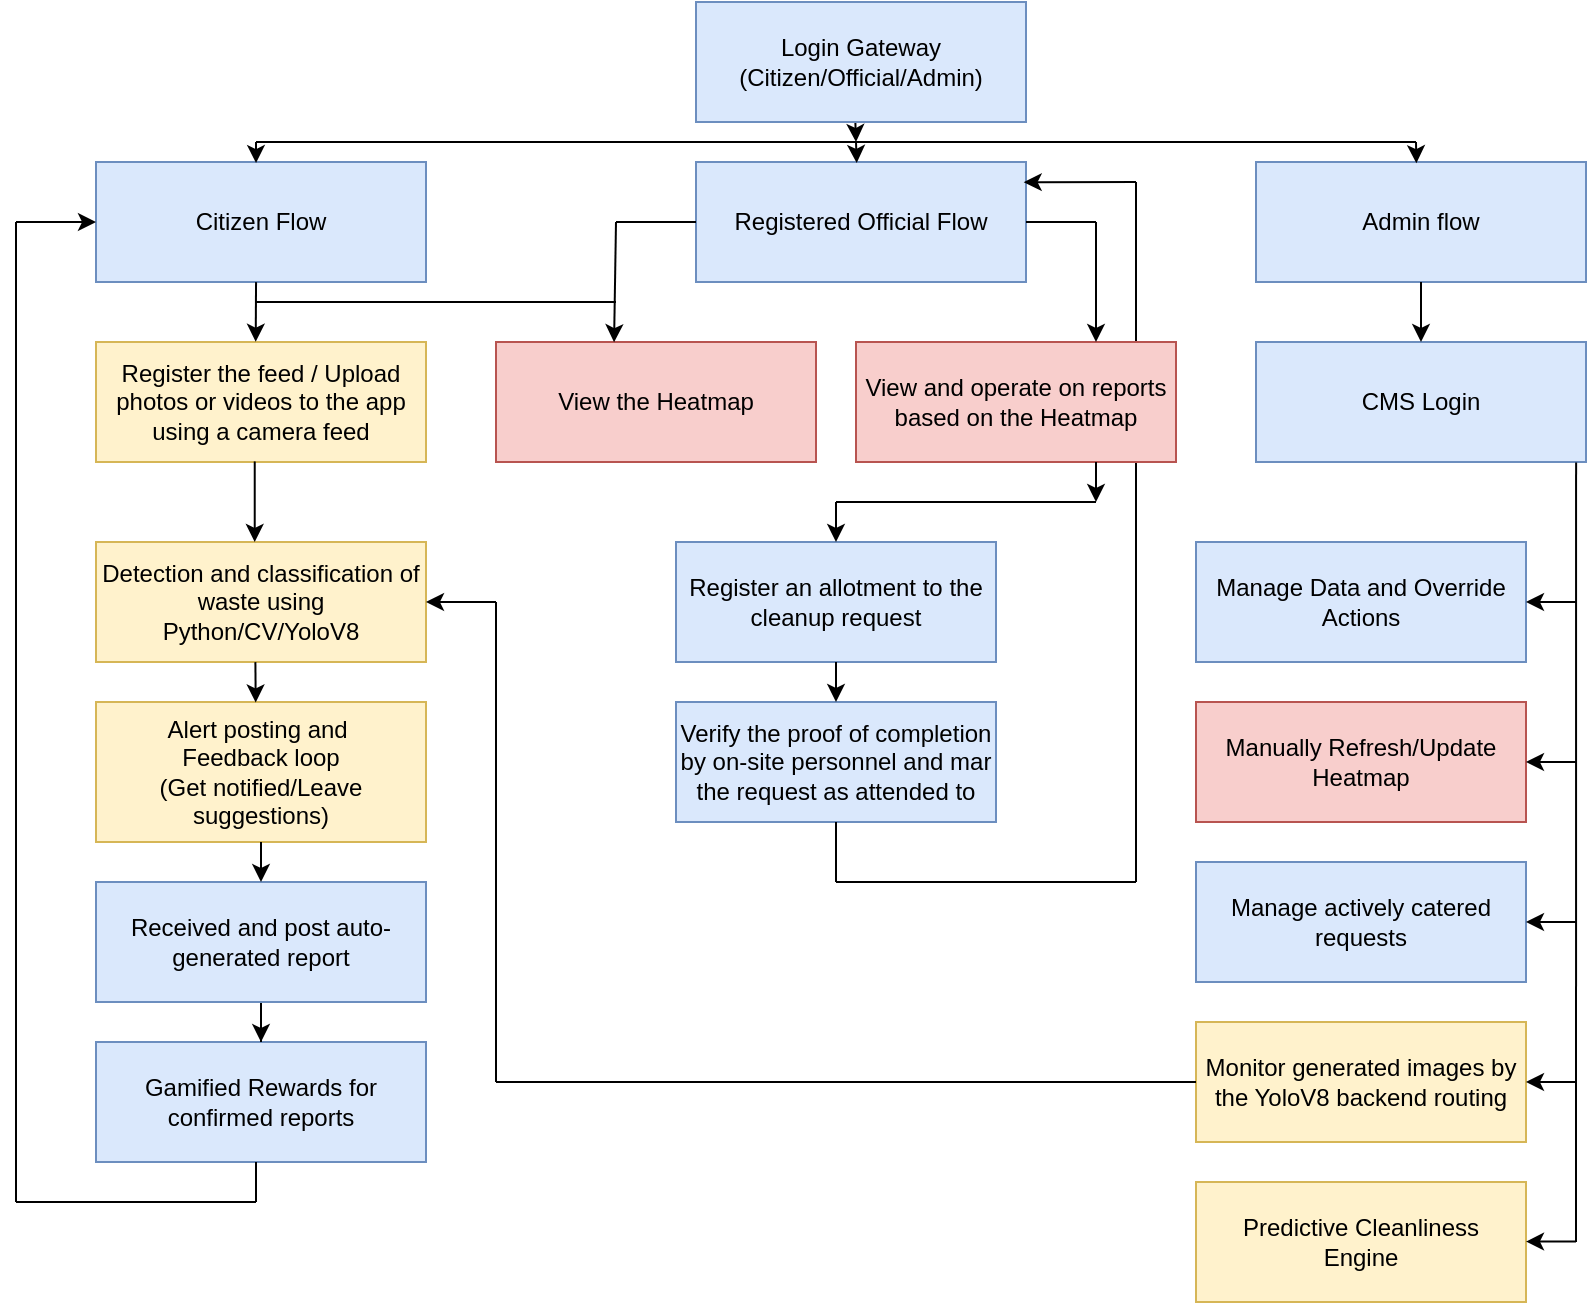 <mxfile version="28.0.7">
  <diagram name="Page-1" id="RyT796LHBtlwFpkHGxZ0">
    <mxGraphModel dx="1426" dy="743" grid="1" gridSize="10" guides="1" tooltips="1" connect="1" arrows="1" fold="1" page="1" pageScale="1" pageWidth="850" pageHeight="1100" math="0" shadow="0">
      <root>
        <mxCell id="0" />
        <mxCell id="1" parent="0" />
        <mxCell id="6ueODUvImwOHwKbPPp0Y-63" value="" style="endArrow=none;html=1;rounded=0;" parent="1" edge="1">
          <mxGeometry width="50" height="50" relative="1" as="geometry">
            <mxPoint x="600" y="480" as="sourcePoint" />
            <mxPoint x="600" y="130" as="targetPoint" />
          </mxGeometry>
        </mxCell>
        <mxCell id="6ueODUvImwOHwKbPPp0Y-1" value="Login Gateway&lt;div&gt;(Citizen/Official/&lt;span style=&quot;background-color: transparent; color: light-dark(rgb(0, 0, 0), rgb(255, 255, 255));&quot;&gt;Admin)&lt;/span&gt;&lt;/div&gt;" style="rounded=0;whiteSpace=wrap;html=1;fillColor=#dae8fc;strokeColor=#6c8ebf;" parent="1" vertex="1">
          <mxGeometry x="380" y="40" width="165" height="60" as="geometry" />
        </mxCell>
        <mxCell id="6ueODUvImwOHwKbPPp0Y-2" value="Register the feed / Upload photos or videos to the app using a camera feed" style="rounded=0;whiteSpace=wrap;html=1;fillColor=#fff2cc;strokeColor=#d6b656;" parent="1" vertex="1">
          <mxGeometry x="80" y="210" width="165" height="60" as="geometry" />
        </mxCell>
        <mxCell id="6ueODUvImwOHwKbPPp0Y-3" value="Registered Official Flow" style="rounded=0;whiteSpace=wrap;html=1;fillColor=#dae8fc;strokeColor=#6c8ebf;" parent="1" vertex="1">
          <mxGeometry x="380" y="120" width="165" height="60" as="geometry" />
        </mxCell>
        <mxCell id="6ueODUvImwOHwKbPPp0Y-4" value="Admin flow" style="rounded=0;whiteSpace=wrap;html=1;fillColor=#dae8fc;strokeColor=#6c8ebf;" parent="1" vertex="1">
          <mxGeometry x="660" y="120" width="165" height="60" as="geometry" />
        </mxCell>
        <mxCell id="6ueODUvImwOHwKbPPp0Y-5" value="Citizen Flow" style="rounded=0;whiteSpace=wrap;html=1;fillColor=#dae8fc;strokeColor=#6c8ebf;" parent="1" vertex="1">
          <mxGeometry x="80" y="120" width="165" height="60" as="geometry" />
        </mxCell>
        <mxCell id="6ueODUvImwOHwKbPPp0Y-6" value="View the Heatmap" style="rounded=0;whiteSpace=wrap;html=1;fillColor=#f8cecc;strokeColor=#b85450;" parent="1" vertex="1">
          <mxGeometry x="280" y="210" width="160" height="60" as="geometry" />
        </mxCell>
        <mxCell id="6ueODUvImwOHwKbPPp0Y-7" value="Alert posting and&amp;nbsp;&lt;div&gt;Feedback loop&lt;div&gt;(Get notified/Leave suggestions)&lt;/div&gt;&lt;/div&gt;" style="rounded=0;whiteSpace=wrap;html=1;fillColor=#fff2cc;strokeColor=#d6b656;" parent="1" vertex="1">
          <mxGeometry x="80" y="390" width="165" height="70" as="geometry" />
        </mxCell>
        <mxCell id="6ueODUvImwOHwKbPPp0Y-8" value="Gamified Rewards for confirmed reports" style="rounded=0;whiteSpace=wrap;html=1;fillColor=#dae8fc;strokeColor=#6c8ebf;" parent="1" vertex="1">
          <mxGeometry x="80" y="560" width="165" height="60" as="geometry" />
        </mxCell>
        <mxCell id="6ueODUvImwOHwKbPPp0Y-9" value="View and operate on reports based on the Heatmap" style="rounded=0;whiteSpace=wrap;html=1;fillColor=#f8cecc;strokeColor=#b85450;" parent="1" vertex="1">
          <mxGeometry x="460" y="210" width="160" height="60" as="geometry" />
        </mxCell>
        <mxCell id="6ueODUvImwOHwKbPPp0Y-10" value="Register an allotment to the cleanup request" style="rounded=0;whiteSpace=wrap;html=1;fillColor=#dae8fc;strokeColor=#6c8ebf;" parent="1" vertex="1">
          <mxGeometry x="370" y="310" width="160" height="60" as="geometry" />
        </mxCell>
        <mxCell id="6ueODUvImwOHwKbPPp0Y-11" value="Verify the proof of completion by on-site personnel and mar the request as attended to" style="rounded=0;whiteSpace=wrap;html=1;fillColor=#dae8fc;strokeColor=#6c8ebf;" parent="1" vertex="1">
          <mxGeometry x="370" y="390" width="160" height="60" as="geometry" />
        </mxCell>
        <mxCell id="6ueODUvImwOHwKbPPp0Y-12" value="CMS Login" style="rounded=0;whiteSpace=wrap;html=1;fillColor=#dae8fc;strokeColor=#6c8ebf;" parent="1" vertex="1">
          <mxGeometry x="660" y="210" width="165" height="60" as="geometry" />
        </mxCell>
        <mxCell id="6ueODUvImwOHwKbPPp0Y-13" value="Manage Data and Override Actions" style="rounded=0;whiteSpace=wrap;html=1;fillColor=#dae8fc;strokeColor=#6c8ebf;" parent="1" vertex="1">
          <mxGeometry x="630" y="310" width="165" height="60" as="geometry" />
        </mxCell>
        <mxCell id="6ueODUvImwOHwKbPPp0Y-14" value="Manually Refresh/Update Heatmap" style="rounded=0;whiteSpace=wrap;html=1;fillColor=#f8cecc;strokeColor=#b85450;" parent="1" vertex="1">
          <mxGeometry x="630" y="390" width="165" height="60" as="geometry" />
        </mxCell>
        <mxCell id="6ueODUvImwOHwKbPPp0Y-15" value="Manage actively catered requests" style="rounded=0;whiteSpace=wrap;html=1;fillColor=#dae8fc;strokeColor=#6c8ebf;" parent="1" vertex="1">
          <mxGeometry x="630" y="470" width="165" height="60" as="geometry" />
        </mxCell>
        <mxCell id="6ueODUvImwOHwKbPPp0Y-16" value="Monitor generated images by the YoloV8 backend routing" style="rounded=0;whiteSpace=wrap;html=1;fillColor=#fff2cc;strokeColor=#d6b656;" parent="1" vertex="1">
          <mxGeometry x="630" y="550" width="165" height="60" as="geometry" />
        </mxCell>
        <mxCell id="6ueODUvImwOHwKbPPp0Y-18" value="" style="endArrow=none;html=1;rounded=0;" parent="1" edge="1">
          <mxGeometry width="50" height="50" relative="1" as="geometry">
            <mxPoint x="160" y="110" as="sourcePoint" />
            <mxPoint x="740" y="110" as="targetPoint" />
          </mxGeometry>
        </mxCell>
        <mxCell id="6ueODUvImwOHwKbPPp0Y-19" value="" style="endArrow=classic;html=1;rounded=0;exitX=0.483;exitY=1.008;exitDx=0;exitDy=0;exitPerimeter=0;" parent="1" source="6ueODUvImwOHwKbPPp0Y-1" edge="1">
          <mxGeometry width="50" height="50" relative="1" as="geometry">
            <mxPoint x="460" y="240" as="sourcePoint" />
            <mxPoint x="460" y="110" as="targetPoint" />
          </mxGeometry>
        </mxCell>
        <mxCell id="6ueODUvImwOHwKbPPp0Y-20" value="" style="endArrow=classic;html=1;rounded=0;entryX=0.485;entryY=0.009;entryDx=0;entryDy=0;entryPerimeter=0;" parent="1" target="6ueODUvImwOHwKbPPp0Y-5" edge="1">
          <mxGeometry width="50" height="50" relative="1" as="geometry">
            <mxPoint x="160" y="110" as="sourcePoint" />
            <mxPoint x="510" y="190" as="targetPoint" />
          </mxGeometry>
        </mxCell>
        <mxCell id="6ueODUvImwOHwKbPPp0Y-21" value="" style="endArrow=classic;html=1;rounded=0;entryX=0.486;entryY=0.01;entryDx=0;entryDy=0;entryPerimeter=0;" parent="1" target="6ueODUvImwOHwKbPPp0Y-4" edge="1">
          <mxGeometry width="50" height="50" relative="1" as="geometry">
            <mxPoint x="740" y="110" as="sourcePoint" />
            <mxPoint x="500" y="220" as="targetPoint" />
          </mxGeometry>
        </mxCell>
        <mxCell id="6ueODUvImwOHwKbPPp0Y-22" value="" style="endArrow=classic;html=1;rounded=0;entryX=0.487;entryY=0.008;entryDx=0;entryDy=0;entryPerimeter=0;" parent="1" target="6ueODUvImwOHwKbPPp0Y-3" edge="1">
          <mxGeometry width="50" height="50" relative="1" as="geometry">
            <mxPoint x="460" y="110" as="sourcePoint" />
            <mxPoint x="520" y="160" as="targetPoint" />
          </mxGeometry>
        </mxCell>
        <mxCell id="6ueODUvImwOHwKbPPp0Y-23" value="" style="endArrow=classic;html=1;rounded=0;exitX=0.485;exitY=1.001;exitDx=0;exitDy=0;entryX=0.484;entryY=-0.002;entryDx=0;entryDy=0;exitPerimeter=0;entryPerimeter=0;" parent="1" source="6ueODUvImwOHwKbPPp0Y-5" target="6ueODUvImwOHwKbPPp0Y-2" edge="1">
          <mxGeometry width="50" height="50" relative="1" as="geometry">
            <mxPoint x="440" y="300" as="sourcePoint" />
            <mxPoint x="490" y="250" as="targetPoint" />
          </mxGeometry>
        </mxCell>
        <mxCell id="6ueODUvImwOHwKbPPp0Y-27" value="" style="endArrow=none;html=1;rounded=0;" parent="1" edge="1">
          <mxGeometry width="50" height="50" relative="1" as="geometry">
            <mxPoint x="160" y="190" as="sourcePoint" />
            <mxPoint x="340" y="190" as="targetPoint" />
          </mxGeometry>
        </mxCell>
        <mxCell id="6ueODUvImwOHwKbPPp0Y-28" value="" style="endArrow=none;html=1;rounded=0;entryX=0;entryY=0.5;entryDx=0;entryDy=0;" parent="1" target="6ueODUvImwOHwKbPPp0Y-3" edge="1">
          <mxGeometry width="50" height="50" relative="1" as="geometry">
            <mxPoint x="340" y="150" as="sourcePoint" />
            <mxPoint x="340" y="160" as="targetPoint" />
          </mxGeometry>
        </mxCell>
        <mxCell id="6ueODUvImwOHwKbPPp0Y-29" value="" style="endArrow=classic;html=1;rounded=0;entryX=0.369;entryY=0.002;entryDx=0;entryDy=0;entryPerimeter=0;" parent="1" target="6ueODUvImwOHwKbPPp0Y-6" edge="1">
          <mxGeometry width="50" height="50" relative="1" as="geometry">
            <mxPoint x="340" y="150" as="sourcePoint" />
            <mxPoint x="340" y="160" as="targetPoint" />
          </mxGeometry>
        </mxCell>
        <mxCell id="6ueODUvImwOHwKbPPp0Y-30" value="" style="endArrow=none;html=1;rounded=0;exitX=1;exitY=0.5;exitDx=0;exitDy=0;" parent="1" source="6ueODUvImwOHwKbPPp0Y-3" edge="1">
          <mxGeometry width="50" height="50" relative="1" as="geometry">
            <mxPoint x="560" y="149.76" as="sourcePoint" />
            <mxPoint x="580" y="150" as="targetPoint" />
          </mxGeometry>
        </mxCell>
        <mxCell id="6ueODUvImwOHwKbPPp0Y-32" value="" style="endArrow=classic;html=1;rounded=0;entryX=0.75;entryY=0;entryDx=0;entryDy=0;" parent="1" target="6ueODUvImwOHwKbPPp0Y-9" edge="1">
          <mxGeometry width="50" height="50" relative="1" as="geometry">
            <mxPoint x="580" y="150" as="sourcePoint" />
            <mxPoint x="610" y="210" as="targetPoint" />
          </mxGeometry>
        </mxCell>
        <mxCell id="6ueODUvImwOHwKbPPp0Y-35" value="" style="endArrow=classic;html=1;rounded=0;exitX=0.75;exitY=1;exitDx=0;exitDy=0;" parent="1" source="6ueODUvImwOHwKbPPp0Y-9" edge="1">
          <mxGeometry width="50" height="50" relative="1" as="geometry">
            <mxPoint x="390" y="290" as="sourcePoint" />
            <mxPoint x="580" y="290" as="targetPoint" />
          </mxGeometry>
        </mxCell>
        <mxCell id="6ueODUvImwOHwKbPPp0Y-37" value="" style="endArrow=classic;html=1;rounded=0;entryX=0.5;entryY=0;entryDx=0;entryDy=0;" parent="1" target="6ueODUvImwOHwKbPPp0Y-10" edge="1">
          <mxGeometry width="50" height="50" relative="1" as="geometry">
            <mxPoint x="450" y="290" as="sourcePoint" />
            <mxPoint x="460" y="270" as="targetPoint" />
          </mxGeometry>
        </mxCell>
        <mxCell id="6ueODUvImwOHwKbPPp0Y-38" value="" style="endArrow=classic;html=1;rounded=0;exitX=0.5;exitY=1;exitDx=0;exitDy=0;entryX=0.5;entryY=0;entryDx=0;entryDy=0;" parent="1" source="6ueODUvImwOHwKbPPp0Y-10" target="6ueODUvImwOHwKbPPp0Y-11" edge="1">
          <mxGeometry width="50" height="50" relative="1" as="geometry">
            <mxPoint x="400" y="310" as="sourcePoint" />
            <mxPoint x="450" y="260" as="targetPoint" />
          </mxGeometry>
        </mxCell>
        <mxCell id="6ueODUvImwOHwKbPPp0Y-39" value="" style="endArrow=classic;html=1;rounded=0;exitX=0.5;exitY=1;exitDx=0;exitDy=0;entryX=0.5;entryY=0;entryDx=0;entryDy=0;" parent="1" source="6ueODUvImwOHwKbPPp0Y-4" target="6ueODUvImwOHwKbPPp0Y-12" edge="1">
          <mxGeometry width="50" height="50" relative="1" as="geometry">
            <mxPoint x="520" y="340" as="sourcePoint" />
            <mxPoint x="570" y="290" as="targetPoint" />
          </mxGeometry>
        </mxCell>
        <mxCell id="6ueODUvImwOHwKbPPp0Y-40" value="" style="endArrow=none;html=1;rounded=0;entryX=0.97;entryY=1.005;entryDx=0;entryDy=0;entryPerimeter=0;" parent="1" target="6ueODUvImwOHwKbPPp0Y-12" edge="1">
          <mxGeometry width="50" height="50" relative="1" as="geometry">
            <mxPoint x="820" y="660" as="sourcePoint" />
            <mxPoint x="570" y="290" as="targetPoint" />
          </mxGeometry>
        </mxCell>
        <mxCell id="6ueODUvImwOHwKbPPp0Y-41" value="" style="endArrow=classic;html=1;rounded=0;entryX=1;entryY=0.5;entryDx=0;entryDy=0;" parent="1" target="6ueODUvImwOHwKbPPp0Y-13" edge="1">
          <mxGeometry width="50" height="50" relative="1" as="geometry">
            <mxPoint x="820" y="340" as="sourcePoint" />
            <mxPoint x="600" y="420" as="targetPoint" />
          </mxGeometry>
        </mxCell>
        <mxCell id="6ueODUvImwOHwKbPPp0Y-42" value="" style="endArrow=classic;html=1;rounded=0;entryX=1;entryY=0.5;entryDx=0;entryDy=0;" parent="1" target="6ueODUvImwOHwKbPPp0Y-16" edge="1">
          <mxGeometry width="50" height="50" relative="1" as="geometry">
            <mxPoint x="820" y="580" as="sourcePoint" />
            <mxPoint x="670" y="400" as="targetPoint" />
          </mxGeometry>
        </mxCell>
        <mxCell id="6ueODUvImwOHwKbPPp0Y-43" value="" style="endArrow=classic;html=1;rounded=0;entryX=1;entryY=0.5;entryDx=0;entryDy=0;" parent="1" target="6ueODUvImwOHwKbPPp0Y-15" edge="1">
          <mxGeometry width="50" height="50" relative="1" as="geometry">
            <mxPoint x="820" y="500" as="sourcePoint" />
            <mxPoint x="670" y="400" as="targetPoint" />
          </mxGeometry>
        </mxCell>
        <mxCell id="6ueODUvImwOHwKbPPp0Y-44" value="" style="endArrow=classic;html=1;rounded=0;entryX=1;entryY=0.5;entryDx=0;entryDy=0;" parent="1" target="6ueODUvImwOHwKbPPp0Y-14" edge="1">
          <mxGeometry width="50" height="50" relative="1" as="geometry">
            <mxPoint x="820" y="420" as="sourcePoint" />
            <mxPoint x="670" y="400" as="targetPoint" />
          </mxGeometry>
        </mxCell>
        <mxCell id="6ueODUvImwOHwKbPPp0Y-46" value="" style="edgeStyle=orthogonalEdgeStyle;rounded=0;orthogonalLoop=1;jettySize=auto;html=1;" parent="1" source="6ueODUvImwOHwKbPPp0Y-45" target="6ueODUvImwOHwKbPPp0Y-8" edge="1">
          <mxGeometry relative="1" as="geometry" />
        </mxCell>
        <mxCell id="6ueODUvImwOHwKbPPp0Y-45" value="Received and post auto-generated report" style="rounded=0;whiteSpace=wrap;html=1;fillColor=#dae8fc;strokeColor=#6c8ebf;" parent="1" vertex="1">
          <mxGeometry x="80" y="480" width="165" height="60" as="geometry" />
        </mxCell>
        <mxCell id="6ueODUvImwOHwKbPPp0Y-47" value="" style="endArrow=classic;html=1;rounded=0;exitX=0.5;exitY=1;exitDx=0;exitDy=0;entryX=0.5;entryY=0;entryDx=0;entryDy=0;" parent="1" source="6ueODUvImwOHwKbPPp0Y-7" target="6ueODUvImwOHwKbPPp0Y-45" edge="1">
          <mxGeometry width="50" height="50" relative="1" as="geometry">
            <mxPoint x="320" y="510" as="sourcePoint" />
            <mxPoint x="370" y="460" as="targetPoint" />
          </mxGeometry>
        </mxCell>
        <mxCell id="6ueODUvImwOHwKbPPp0Y-48" value="Predictive Cleanliness&lt;div&gt;Engine&lt;/div&gt;" style="rounded=0;whiteSpace=wrap;html=1;fillColor=#fff2cc;strokeColor=#d6b656;" parent="1" vertex="1">
          <mxGeometry x="630" y="630" width="165" height="60" as="geometry" />
        </mxCell>
        <mxCell id="6ueODUvImwOHwKbPPp0Y-49" value="Detection and classification of waste using Python/CV/YoloV8" style="rounded=0;whiteSpace=wrap;html=1;fillColor=#fff2cc;strokeColor=#d6b656;" parent="1" vertex="1">
          <mxGeometry x="80" y="310" width="165" height="60" as="geometry" />
        </mxCell>
        <mxCell id="6ueODUvImwOHwKbPPp0Y-50" value="" style="endArrow=classic;html=1;rounded=0;exitX=0.481;exitY=0.995;exitDx=0;exitDy=0;entryX=0.481;entryY=0;entryDx=0;entryDy=0;entryPerimeter=0;exitPerimeter=0;" parent="1" source="6ueODUvImwOHwKbPPp0Y-2" target="6ueODUvImwOHwKbPPp0Y-49" edge="1">
          <mxGeometry width="50" height="50" relative="1" as="geometry">
            <mxPoint x="460" y="420" as="sourcePoint" />
            <mxPoint x="510" y="370" as="targetPoint" />
          </mxGeometry>
        </mxCell>
        <mxCell id="6ueODUvImwOHwKbPPp0Y-51" value="" style="endArrow=classic;html=1;rounded=0;exitX=0.483;exitY=1.001;exitDx=0;exitDy=0;exitPerimeter=0;entryX=0.484;entryY=0.003;entryDx=0;entryDy=0;entryPerimeter=0;" parent="1" source="6ueODUvImwOHwKbPPp0Y-49" target="6ueODUvImwOHwKbPPp0Y-7" edge="1">
          <mxGeometry width="50" height="50" relative="1" as="geometry">
            <mxPoint x="260" y="420" as="sourcePoint" />
            <mxPoint x="310" y="370" as="targetPoint" />
          </mxGeometry>
        </mxCell>
        <mxCell id="6ueODUvImwOHwKbPPp0Y-52" value="" style="endArrow=none;html=1;rounded=0;entryX=0;entryY=0.5;entryDx=0;entryDy=0;" parent="1" target="6ueODUvImwOHwKbPPp0Y-16" edge="1">
          <mxGeometry width="50" height="50" relative="1" as="geometry">
            <mxPoint x="280" y="580" as="sourcePoint" />
            <mxPoint x="440" y="390" as="targetPoint" />
          </mxGeometry>
        </mxCell>
        <mxCell id="6ueODUvImwOHwKbPPp0Y-53" value="" style="endArrow=none;html=1;rounded=0;" parent="1" edge="1">
          <mxGeometry width="50" height="50" relative="1" as="geometry">
            <mxPoint x="280" y="580" as="sourcePoint" />
            <mxPoint x="280" y="340" as="targetPoint" />
          </mxGeometry>
        </mxCell>
        <mxCell id="6ueODUvImwOHwKbPPp0Y-54" value="" style="endArrow=classic;html=1;rounded=0;entryX=1;entryY=0.5;entryDx=0;entryDy=0;" parent="1" target="6ueODUvImwOHwKbPPp0Y-49" edge="1">
          <mxGeometry width="50" height="50" relative="1" as="geometry">
            <mxPoint x="280" y="340" as="sourcePoint" />
            <mxPoint x="440" y="390" as="targetPoint" />
          </mxGeometry>
        </mxCell>
        <mxCell id="6ueODUvImwOHwKbPPp0Y-56" value="" style="endArrow=classic;html=1;rounded=0;entryX=1;entryY=0.5;entryDx=0;entryDy=0;" parent="1" edge="1">
          <mxGeometry width="50" height="50" relative="1" as="geometry">
            <mxPoint x="820" y="659.76" as="sourcePoint" />
            <mxPoint x="795" y="659.76" as="targetPoint" />
          </mxGeometry>
        </mxCell>
        <mxCell id="6ueODUvImwOHwKbPPp0Y-57" value="" style="endArrow=none;html=1;rounded=0;" parent="1" edge="1">
          <mxGeometry width="50" height="50" relative="1" as="geometry">
            <mxPoint x="160" y="620" as="sourcePoint" />
            <mxPoint x="160" y="640" as="targetPoint" />
          </mxGeometry>
        </mxCell>
        <mxCell id="6ueODUvImwOHwKbPPp0Y-58" value="" style="endArrow=none;html=1;rounded=0;" parent="1" edge="1">
          <mxGeometry width="50" height="50" relative="1" as="geometry">
            <mxPoint x="160" y="640" as="sourcePoint" />
            <mxPoint x="40" y="640" as="targetPoint" />
          </mxGeometry>
        </mxCell>
        <mxCell id="6ueODUvImwOHwKbPPp0Y-59" value="" style="endArrow=none;html=1;rounded=0;" parent="1" edge="1">
          <mxGeometry width="50" height="50" relative="1" as="geometry">
            <mxPoint x="40" y="640" as="sourcePoint" />
            <mxPoint x="40" y="150" as="targetPoint" />
          </mxGeometry>
        </mxCell>
        <mxCell id="6ueODUvImwOHwKbPPp0Y-60" value="" style="endArrow=classic;html=1;rounded=0;entryX=0;entryY=0.5;entryDx=0;entryDy=0;" parent="1" target="6ueODUvImwOHwKbPPp0Y-5" edge="1">
          <mxGeometry width="50" height="50" relative="1" as="geometry">
            <mxPoint x="40" y="150" as="sourcePoint" />
            <mxPoint x="140" y="220" as="targetPoint" />
          </mxGeometry>
        </mxCell>
        <mxCell id="6ueODUvImwOHwKbPPp0Y-61" value="" style="endArrow=none;html=1;rounded=0;exitX=0.5;exitY=1;exitDx=0;exitDy=0;" parent="1" source="6ueODUvImwOHwKbPPp0Y-11" edge="1">
          <mxGeometry width="50" height="50" relative="1" as="geometry">
            <mxPoint x="370" y="350" as="sourcePoint" />
            <mxPoint x="450" y="480" as="targetPoint" />
          </mxGeometry>
        </mxCell>
        <mxCell id="6ueODUvImwOHwKbPPp0Y-62" value="" style="endArrow=none;html=1;rounded=0;" parent="1" edge="1">
          <mxGeometry width="50" height="50" relative="1" as="geometry">
            <mxPoint x="450" y="480" as="sourcePoint" />
            <mxPoint x="600" y="480" as="targetPoint" />
          </mxGeometry>
        </mxCell>
        <mxCell id="6ueODUvImwOHwKbPPp0Y-64" value="" style="endArrow=classic;html=1;rounded=0;entryX=0.993;entryY=0.168;entryDx=0;entryDy=0;entryPerimeter=0;" parent="1" target="6ueODUvImwOHwKbPPp0Y-3" edge="1">
          <mxGeometry width="50" height="50" relative="1" as="geometry">
            <mxPoint x="600" y="130" as="sourcePoint" />
            <mxPoint x="420" y="310" as="targetPoint" />
          </mxGeometry>
        </mxCell>
        <mxCell id="jgTBc7EJy0wMgPJG9trw-1" value="" style="endArrow=none;html=1;rounded=0;" edge="1" parent="1">
          <mxGeometry width="50" height="50" relative="1" as="geometry">
            <mxPoint x="450" y="290" as="sourcePoint" />
            <mxPoint x="580" y="290" as="targetPoint" />
          </mxGeometry>
        </mxCell>
      </root>
    </mxGraphModel>
  </diagram>
</mxfile>

